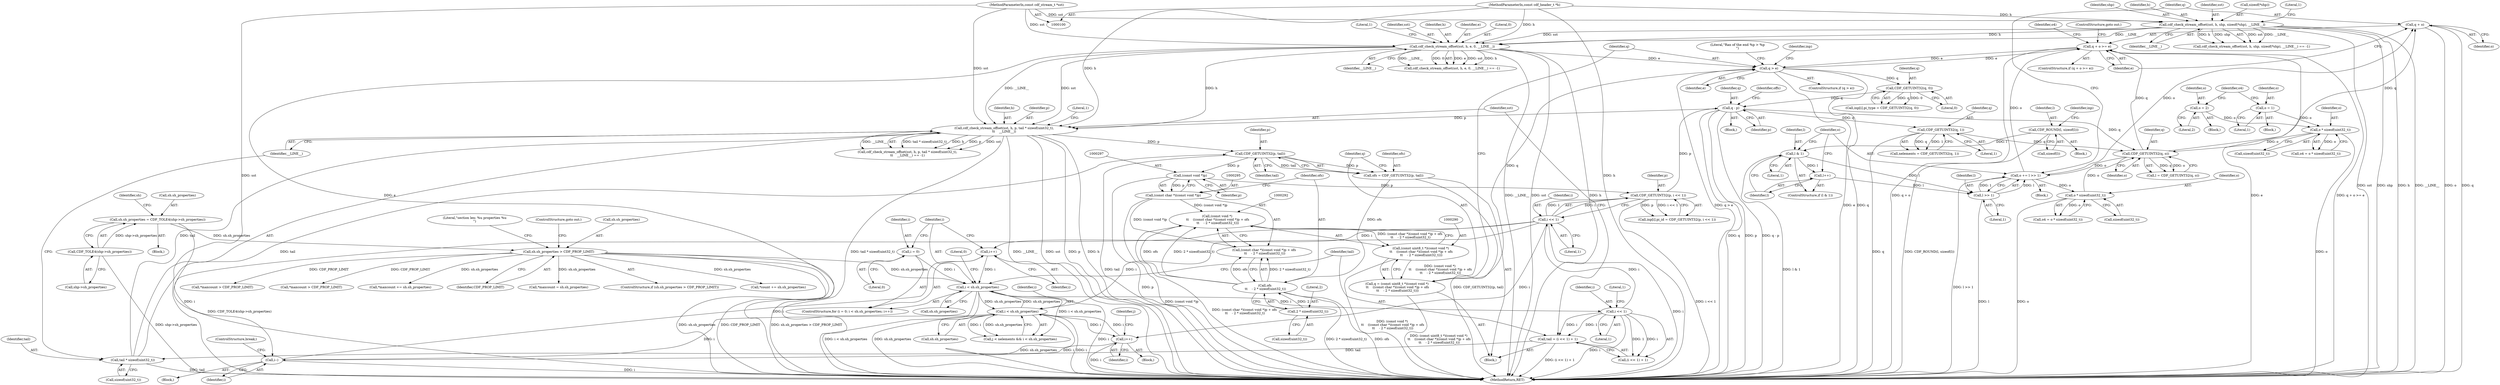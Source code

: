 digraph "0_file_93e063ee374b6a75729df9e7201fb511e47e259d@pointer" {
"1000794" [label="(Call,q + o)"];
"1000733" [label="(Call,CDF_GETUINT32(q, o))"];
"1000355" [label="(Call,q - p)"];
"1000334" [label="(Call,CDF_GETUINT32(q, 0))"];
"1000306" [label="(Call,q > e)"];
"1000287" [label="(Call,q = (const uint8_t *)(const void *)\n \t\t    ((const char *)(const void *)p + ofs\n \t\t    - 2 * sizeof(uint32_t)))"];
"1000289" [label="(Call,(const uint8_t *)(const void *)\n \t\t    ((const char *)(const void *)p + ofs\n \t\t    - 2 * sizeof(uint32_t)))"];
"1000291" [label="(Call,(const void *)\n \t\t    ((const char *)(const void *)p + ofs\n \t\t    - 2 * sizeof(uint32_t)))"];
"1000294" [label="(Call,(const char *)(const void *)p)"];
"1000296" [label="(Call,(const void *)p)"];
"1000284" [label="(Call,CDF_GETUINT32(p, tail))"];
"1000269" [label="(Call,cdf_check_stream_offset(sst, h, p, tail * sizeof(uint32_t),\n\t\t    __LINE__))"];
"1000238" [label="(Call,cdf_check_stream_offset(sst, h, e, 0, __LINE__))"];
"1000138" [label="(Call,cdf_check_stream_offset(sst, h, shp, sizeof(*shp), __LINE__))"];
"1000101" [label="(MethodParameterIn,const cdf_stream_t *sst)"];
"1000102" [label="(MethodParameterIn,const cdf_header_t *h)"];
"1000273" [label="(Call,tail * sizeof(uint32_t))"];
"1000260" [label="(Call,tail = (i << 1) + 1)"];
"1000263" [label="(Call,i << 1)"];
"1000251" [label="(Call,i < sh.sh_properties)"];
"1000256" [label="(Call,i++)"];
"1000325" [label="(Call,i << 1)"];
"1000805" [label="(Call,i--)"];
"1000719" [label="(Call,i < sh.sh_properties)"];
"1000727" [label="(Call,i++)"];
"1000248" [label="(Call,i = 0)"];
"1000177" [label="(Call,sh.sh_properties > CDF_PROP_LIMIT)"];
"1000168" [label="(Call,sh.sh_properties = CDF_TOLE4(shp->sh_properties))"];
"1000172" [label="(Call,CDF_TOLE4(shp->sh_properties))"];
"1000299" [label="(Call,ofs\n \t\t    - 2 * sizeof(uint32_t))"];
"1000282" [label="(Call,ofs = CDF_GETUINT32(p, tail))"];
"1000301" [label="(Call,2 * sizeof(uint32_t))"];
"1000793" [label="(Call,q + o >= e)"];
"1000787" [label="(Call,o += l >> 1)"];
"1000789" [label="(Call,l >> 1)"];
"1000782" [label="(Call,l & 1)"];
"1000770" [label="(Call,CDF_ROUND(l, sizeof(l)))"];
"1000785" [label="(Call,l++)"];
"1000323" [label="(Call,CDF_GETUINT32(p, i << 1))"];
"1000370" [label="(Call,CDF_GETUINT32(q, 1))"];
"1000801" [label="(Call,o * sizeof(uint32_t))"];
"1000394" [label="(Call,o * sizeof(uint32_t))"];
"1000389" [label="(Call,o = 1)"];
"1000381" [label="(Call,o = 2)"];
"1000177" [label="(Call,sh.sh_properties > CDF_PROP_LIMIT)"];
"1000797" [label="(Identifier,e)"];
"1000241" [label="(Identifier,e)"];
"1000243" [label="(Identifier,__LINE__)"];
"1000269" [label="(Call,cdf_check_stream_offset(sst, h, p, tail * sizeof(uint32_t),\n\t\t    __LINE__))"];
"1000355" [label="(Call,q - p)"];
"1000769" [label="(Block,)"];
"1000383" [label="(Literal,2)"];
"1000284" [label="(Call,CDF_GETUINT32(p, tail))"];
"1000101" [label="(MethodParameterIn,const cdf_stream_t *sst)"];
"1000256" [label="(Call,i++)"];
"1000728" [label="(Identifier,i)"];
"1000266" [label="(Literal,1)"];
"1000734" [label="(Identifier,q)"];
"1000147" [label="(Literal,1)"];
"1000249" [label="(Identifier,i)"];
"1000262" [label="(Call,(i << 1) + 1)"];
"1000283" [label="(Identifier,ofs)"];
"1000178" [label="(Call,sh.sh_properties)"];
"1000794" [label="(Call,q + o)"];
"1000787" [label="(Call,o += l >> 1)"];
"1000289" [label="(Call,(const uint8_t *)(const void *)\n \t\t    ((const char *)(const void *)p + ofs\n \t\t    - 2 * sizeof(uint32_t)))"];
"1000137" [label="(Call,cdf_check_stream_offset(sst, h, shp, sizeof(*shp), __LINE__) == -1)"];
"1000771" [label="(Identifier,l)"];
"1000370" [label="(Call,CDF_GETUINT32(q, 1))"];
"1000305" [label="(ControlStructure,if (q > e))"];
"1000777" [label="(Identifier,inp)"];
"1000317" [label="(Call,inp[i].pi_id = CDF_GETUINT32(p, i << 1))"];
"1000356" [label="(Identifier,q)"];
"1000800" [label="(Identifier,o4)"];
"1000257" [label="(Identifier,i)"];
"1000371" [label="(Identifier,q)"];
"1000271" [label="(Identifier,h)"];
"1000381" [label="(Call,o = 2)"];
"1000328" [label="(Call,inp[i].pi_type = CDF_GETUINT32(q, 0))"];
"1000275" [label="(Call,sizeof(uint32_t))"];
"1000394" [label="(Call,o * sizeof(uint32_t))"];
"1000242" [label="(Literal,0)"];
"1000323" [label="(Call,CDF_GETUINT32(p, i << 1))"];
"1000176" [label="(ControlStructure,if (sh.sh_properties > CDF_PROP_LIMIT))"];
"1000230" [label="(Call,*count += sh.sh_properties)"];
"1000871" [label="(MethodReturn,RET)"];
"1000245" [label="(Literal,1)"];
"1000179" [label="(Identifier,sh)"];
"1000393" [label="(Identifier,o4)"];
"1000303" [label="(Call,sizeof(uint32_t))"];
"1000173" [label="(Call,shp->sh_properties)"];
"1000325" [label="(Call,i << 1)"];
"1000107" [label="(Block,)"];
"1000419" [label="(Block,)"];
"1000790" [label="(Identifier,l)"];
"1000805" [label="(Call,i--)"];
"1000203" [label="(Call,*maxcount += sh.sh_properties)"];
"1000335" [label="(Identifier,q)"];
"1000287" [label="(Call,q = (const uint8_t *)(const void *)\n \t\t    ((const char *)(const void *)p + ofs\n \t\t    - 2 * sizeof(uint32_t)))"];
"1000264" [label="(Identifier,i)"];
"1000334" [label="(Call,CDF_GETUINT32(q, 0))"];
"1000788" [label="(Identifier,o)"];
"1000261" [label="(Identifier,tail)"];
"1000358" [label="(Identifier,offs)"];
"1000138" [label="(Call,cdf_check_stream_offset(sst, h, shp, sizeof(*shp), __LINE__))"];
"1000302" [label="(Literal,2)"];
"1000770" [label="(Call,CDF_ROUND(l, sizeof(l)))"];
"1000308" [label="(Identifier,e)"];
"1000102" [label="(MethodParameterIn,const cdf_header_t *h)"];
"1000784" [label="(Literal,1)"];
"1000285" [label="(Identifier,p)"];
"1000727" [label="(Call,i++)"];
"1000247" [label="(ControlStructure,for (i = 0; i < sh.sh_properties; i++))"];
"1000724" [label="(Block,)"];
"1000291" [label="(Call,(const void *)\n \t\t    ((const char *)(const void *)p + ofs\n \t\t    - 2 * sizeof(uint32_t)))"];
"1000238" [label="(Call,cdf_check_stream_offset(sst, h, e, 0, __LINE__))"];
"1000367" [label="(Block,)"];
"1000277" [label="(Identifier,__LINE__)"];
"1000141" [label="(Identifier,shp)"];
"1000250" [label="(Literal,0)"];
"1000793" [label="(Call,q + o >= e)"];
"1000172" [label="(Call,CDF_TOLE4(shp->sh_properties))"];
"1000268" [label="(Call,cdf_check_stream_offset(sst, h, p, tail * sizeof(uint32_t),\n\t\t    __LINE__) == -1)"];
"1000786" [label="(Identifier,l)"];
"1000140" [label="(Identifier,h)"];
"1000301" [label="(Call,2 * sizeof(uint32_t))"];
"1000392" [label="(Call,o4 = o * sizeof(uint32_t))"];
"1000260" [label="(Call,tail = (i << 1) + 1)"];
"1000273" [label="(Call,tail * sizeof(uint32_t))"];
"1000863" [label="(Literal,0)"];
"1000389" [label="(Call,o = 1)"];
"1000288" [label="(Identifier,q)"];
"1000139" [label="(Identifier,sst)"];
"1000782" [label="(Call,l & 1)"];
"1000395" [label="(Identifier,o)"];
"1000251" [label="(Call,i < sh.sh_properties)"];
"1000307" [label="(Identifier,q)"];
"1000324" [label="(Identifier,p)"];
"1000270" [label="(Identifier,sst)"];
"1000781" [label="(ControlStructure,if (l & 1))"];
"1000680" [label="(Call,*maxcount > CDF_PROP_LIMIT)"];
"1000385" [label="(Block,)"];
"1000198" [label="(Call,*maxcount > CDF_PROP_LIMIT)"];
"1000731" [label="(Call,l = CDF_GETUINT32(q, o))"];
"1000306" [label="(Call,q > e)"];
"1000721" [label="(Call,sh.sh_properties)"];
"1000803" [label="(Call,sizeof(uint32_t))"];
"1000785" [label="(Call,l++)"];
"1000802" [label="(Identifier,o)"];
"1000326" [label="(Identifier,i)"];
"1000719" [label="(Call,i < sh.sh_properties)"];
"1000368" [label="(Call,nelements = CDF_GETUINT32(q, 1))"];
"1000801" [label="(Call,o * sizeof(uint32_t))"];
"1000717" [label="(Identifier,j)"];
"1000391" [label="(Literal,1)"];
"1000789" [label="(Call,l >> 1)"];
"1000185" [label="(Literal,\"section len: %u properties %u\n\")"];
"1000265" [label="(Literal,1)"];
"1000733" [label="(Call,CDF_GETUINT32(q, o))"];
"1000239" [label="(Identifier,sst)"];
"1000807" [label="(ControlStructure,break;)"];
"1000382" [label="(Identifier,o)"];
"1000168" [label="(Call,sh.sh_properties = CDF_TOLE4(shp->sh_properties))"];
"1000390" [label="(Identifier,o)"];
"1000182" [label="(ControlStructure,goto out;)"];
"1000272" [label="(Identifier,p)"];
"1000298" [label="(Identifier,p)"];
"1000258" [label="(Block,)"];
"1000300" [label="(Identifier,ofs)"];
"1000729" [label="(Block,)"];
"1000772" [label="(Call,sizeof(l))"];
"1000357" [label="(Identifier,p)"];
"1000715" [label="(Call,j < nelements && i < sh.sh_properties)"];
"1000299" [label="(Call,ofs\n \t\t    - 2 * sizeof(uint32_t))"];
"1000237" [label="(Call,cdf_check_stream_offset(sst, h, e, 0, __LINE__) == -1)"];
"1000169" [label="(Call,sh.sh_properties)"];
"1000296" [label="(Call,(const void *)p)"];
"1000798" [label="(ControlStructure,goto out;)"];
"1000263" [label="(Call,i << 1)"];
"1000274" [label="(Identifier,tail)"];
"1000293" [label="(Call,(const char *)(const void *)p + ofs\n \t\t    - 2 * sizeof(uint32_t))"];
"1000327" [label="(Literal,1)"];
"1000735" [label="(Identifier,o)"];
"1000248" [label="(Call,i = 0)"];
"1000336" [label="(Literal,0)"];
"1000286" [label="(Identifier,tail)"];
"1000795" [label="(Identifier,q)"];
"1000252" [label="(Identifier,i)"];
"1000279" [label="(Literal,1)"];
"1000354" [label="(Block,)"];
"1000796" [label="(Identifier,o)"];
"1000294" [label="(Call,(const char *)(const void *)p)"];
"1000181" [label="(Identifier,CDF_PROP_LIMIT)"];
"1000792" [label="(ControlStructure,if (q + o >= e))"];
"1000253" [label="(Call,sh.sh_properties)"];
"1000372" [label="(Literal,1)"];
"1000799" [label="(Call,o4 = o * sizeof(uint32_t))"];
"1000240" [label="(Identifier,h)"];
"1000396" [label="(Call,sizeof(uint32_t))"];
"1000312" [label="(Literal,\"Ran of the end %p > %p\n\")"];
"1000142" [label="(Call,sizeof(*shp))"];
"1000282" [label="(Call,ofs = CDF_GETUINT32(p, tail))"];
"1000791" [label="(Literal,1)"];
"1000783" [label="(Identifier,l)"];
"1000806" [label="(Identifier,i)"];
"1000320" [label="(Identifier,inp)"];
"1000720" [label="(Identifier,i)"];
"1000211" [label="(Call,*maxcount = sh.sh_properties)"];
"1000145" [label="(Identifier,__LINE__)"];
"1000794" -> "1000793"  [label="AST: "];
"1000794" -> "1000796"  [label="CFG: "];
"1000795" -> "1000794"  [label="AST: "];
"1000796" -> "1000794"  [label="AST: "];
"1000797" -> "1000794"  [label="CFG: "];
"1000794" -> "1000871"  [label="DDG: o"];
"1000794" -> "1000871"  [label="DDG: q"];
"1000733" -> "1000794"  [label="DDG: q"];
"1000787" -> "1000794"  [label="DDG: o"];
"1000733" -> "1000731"  [label="AST: "];
"1000733" -> "1000735"  [label="CFG: "];
"1000734" -> "1000733"  [label="AST: "];
"1000735" -> "1000733"  [label="AST: "];
"1000731" -> "1000733"  [label="CFG: "];
"1000733" -> "1000731"  [label="DDG: q"];
"1000733" -> "1000731"  [label="DDG: o"];
"1000355" -> "1000733"  [label="DDG: q"];
"1000370" -> "1000733"  [label="DDG: q"];
"1000801" -> "1000733"  [label="DDG: o"];
"1000394" -> "1000733"  [label="DDG: o"];
"1000733" -> "1000787"  [label="DDG: o"];
"1000733" -> "1000793"  [label="DDG: q"];
"1000355" -> "1000354"  [label="AST: "];
"1000355" -> "1000357"  [label="CFG: "];
"1000356" -> "1000355"  [label="AST: "];
"1000357" -> "1000355"  [label="AST: "];
"1000358" -> "1000355"  [label="CFG: "];
"1000355" -> "1000871"  [label="DDG: q"];
"1000355" -> "1000871"  [label="DDG: p"];
"1000355" -> "1000871"  [label="DDG: q - p"];
"1000355" -> "1000269"  [label="DDG: p"];
"1000334" -> "1000355"  [label="DDG: q"];
"1000323" -> "1000355"  [label="DDG: p"];
"1000355" -> "1000370"  [label="DDG: q"];
"1000334" -> "1000328"  [label="AST: "];
"1000334" -> "1000336"  [label="CFG: "];
"1000335" -> "1000334"  [label="AST: "];
"1000336" -> "1000334"  [label="AST: "];
"1000328" -> "1000334"  [label="CFG: "];
"1000334" -> "1000328"  [label="DDG: q"];
"1000334" -> "1000328"  [label="DDG: 0"];
"1000306" -> "1000334"  [label="DDG: q"];
"1000306" -> "1000305"  [label="AST: "];
"1000306" -> "1000308"  [label="CFG: "];
"1000307" -> "1000306"  [label="AST: "];
"1000308" -> "1000306"  [label="AST: "];
"1000312" -> "1000306"  [label="CFG: "];
"1000320" -> "1000306"  [label="CFG: "];
"1000306" -> "1000871"  [label="DDG: q"];
"1000306" -> "1000871"  [label="DDG: q > e"];
"1000306" -> "1000871"  [label="DDG: e"];
"1000287" -> "1000306"  [label="DDG: q"];
"1000793" -> "1000306"  [label="DDG: e"];
"1000238" -> "1000306"  [label="DDG: e"];
"1000306" -> "1000793"  [label="DDG: e"];
"1000287" -> "1000258"  [label="AST: "];
"1000287" -> "1000289"  [label="CFG: "];
"1000288" -> "1000287"  [label="AST: "];
"1000289" -> "1000287"  [label="AST: "];
"1000307" -> "1000287"  [label="CFG: "];
"1000287" -> "1000871"  [label="DDG: (const uint8_t *)(const void *)\n \t\t    ((const char *)(const void *)p + ofs\n \t\t    - 2 * sizeof(uint32_t))"];
"1000289" -> "1000287"  [label="DDG: (const void *)\n \t\t    ((const char *)(const void *)p + ofs\n \t\t    - 2 * sizeof(uint32_t))"];
"1000289" -> "1000291"  [label="CFG: "];
"1000290" -> "1000289"  [label="AST: "];
"1000291" -> "1000289"  [label="AST: "];
"1000289" -> "1000871"  [label="DDG: (const void *)\n \t\t    ((const char *)(const void *)p + ofs\n \t\t    - 2 * sizeof(uint32_t))"];
"1000291" -> "1000289"  [label="DDG: (const char *)(const void *)p + ofs\n \t\t    - 2 * sizeof(uint32_t)"];
"1000291" -> "1000293"  [label="CFG: "];
"1000292" -> "1000291"  [label="AST: "];
"1000293" -> "1000291"  [label="AST: "];
"1000291" -> "1000871"  [label="DDG: (const char *)(const void *)p + ofs\n \t\t    - 2 * sizeof(uint32_t)"];
"1000294" -> "1000291"  [label="DDG: (const void *)p"];
"1000299" -> "1000291"  [label="DDG: ofs"];
"1000299" -> "1000291"  [label="DDG: 2 * sizeof(uint32_t)"];
"1000294" -> "1000293"  [label="AST: "];
"1000294" -> "1000296"  [label="CFG: "];
"1000295" -> "1000294"  [label="AST: "];
"1000296" -> "1000294"  [label="AST: "];
"1000300" -> "1000294"  [label="CFG: "];
"1000294" -> "1000871"  [label="DDG: (const void *)p"];
"1000294" -> "1000293"  [label="DDG: (const void *)p"];
"1000296" -> "1000294"  [label="DDG: p"];
"1000296" -> "1000298"  [label="CFG: "];
"1000297" -> "1000296"  [label="AST: "];
"1000298" -> "1000296"  [label="AST: "];
"1000296" -> "1000871"  [label="DDG: p"];
"1000284" -> "1000296"  [label="DDG: p"];
"1000296" -> "1000323"  [label="DDG: p"];
"1000284" -> "1000282"  [label="AST: "];
"1000284" -> "1000286"  [label="CFG: "];
"1000285" -> "1000284"  [label="AST: "];
"1000286" -> "1000284"  [label="AST: "];
"1000282" -> "1000284"  [label="CFG: "];
"1000284" -> "1000871"  [label="DDG: tail"];
"1000284" -> "1000282"  [label="DDG: p"];
"1000284" -> "1000282"  [label="DDG: tail"];
"1000269" -> "1000284"  [label="DDG: p"];
"1000273" -> "1000284"  [label="DDG: tail"];
"1000269" -> "1000268"  [label="AST: "];
"1000269" -> "1000277"  [label="CFG: "];
"1000270" -> "1000269"  [label="AST: "];
"1000271" -> "1000269"  [label="AST: "];
"1000272" -> "1000269"  [label="AST: "];
"1000273" -> "1000269"  [label="AST: "];
"1000277" -> "1000269"  [label="AST: "];
"1000279" -> "1000269"  [label="CFG: "];
"1000269" -> "1000871"  [label="DDG: tail * sizeof(uint32_t)"];
"1000269" -> "1000871"  [label="DDG: __LINE__"];
"1000269" -> "1000871"  [label="DDG: sst"];
"1000269" -> "1000871"  [label="DDG: p"];
"1000269" -> "1000871"  [label="DDG: h"];
"1000269" -> "1000268"  [label="DDG: tail * sizeof(uint32_t)"];
"1000269" -> "1000268"  [label="DDG: h"];
"1000269" -> "1000268"  [label="DDG: p"];
"1000269" -> "1000268"  [label="DDG: sst"];
"1000269" -> "1000268"  [label="DDG: __LINE__"];
"1000238" -> "1000269"  [label="DDG: sst"];
"1000238" -> "1000269"  [label="DDG: h"];
"1000238" -> "1000269"  [label="DDG: __LINE__"];
"1000101" -> "1000269"  [label="DDG: sst"];
"1000102" -> "1000269"  [label="DDG: h"];
"1000273" -> "1000269"  [label="DDG: tail"];
"1000238" -> "1000237"  [label="AST: "];
"1000238" -> "1000243"  [label="CFG: "];
"1000239" -> "1000238"  [label="AST: "];
"1000240" -> "1000238"  [label="AST: "];
"1000241" -> "1000238"  [label="AST: "];
"1000242" -> "1000238"  [label="AST: "];
"1000243" -> "1000238"  [label="AST: "];
"1000245" -> "1000238"  [label="CFG: "];
"1000238" -> "1000871"  [label="DDG: sst"];
"1000238" -> "1000871"  [label="DDG: h"];
"1000238" -> "1000871"  [label="DDG: e"];
"1000238" -> "1000871"  [label="DDG: __LINE__"];
"1000238" -> "1000237"  [label="DDG: e"];
"1000238" -> "1000237"  [label="DDG: sst"];
"1000238" -> "1000237"  [label="DDG: h"];
"1000238" -> "1000237"  [label="DDG: __LINE__"];
"1000238" -> "1000237"  [label="DDG: 0"];
"1000138" -> "1000238"  [label="DDG: sst"];
"1000138" -> "1000238"  [label="DDG: h"];
"1000138" -> "1000238"  [label="DDG: __LINE__"];
"1000101" -> "1000238"  [label="DDG: sst"];
"1000102" -> "1000238"  [label="DDG: h"];
"1000138" -> "1000137"  [label="AST: "];
"1000138" -> "1000145"  [label="CFG: "];
"1000139" -> "1000138"  [label="AST: "];
"1000140" -> "1000138"  [label="AST: "];
"1000141" -> "1000138"  [label="AST: "];
"1000142" -> "1000138"  [label="AST: "];
"1000145" -> "1000138"  [label="AST: "];
"1000147" -> "1000138"  [label="CFG: "];
"1000138" -> "1000871"  [label="DDG: sst"];
"1000138" -> "1000871"  [label="DDG: shp"];
"1000138" -> "1000871"  [label="DDG: h"];
"1000138" -> "1000871"  [label="DDG: __LINE__"];
"1000138" -> "1000137"  [label="DDG: sst"];
"1000138" -> "1000137"  [label="DDG: __LINE__"];
"1000138" -> "1000137"  [label="DDG: h"];
"1000138" -> "1000137"  [label="DDG: shp"];
"1000101" -> "1000138"  [label="DDG: sst"];
"1000102" -> "1000138"  [label="DDG: h"];
"1000101" -> "1000100"  [label="AST: "];
"1000101" -> "1000871"  [label="DDG: sst"];
"1000102" -> "1000100"  [label="AST: "];
"1000102" -> "1000871"  [label="DDG: h"];
"1000273" -> "1000275"  [label="CFG: "];
"1000274" -> "1000273"  [label="AST: "];
"1000275" -> "1000273"  [label="AST: "];
"1000277" -> "1000273"  [label="CFG: "];
"1000273" -> "1000871"  [label="DDG: tail"];
"1000260" -> "1000273"  [label="DDG: tail"];
"1000260" -> "1000258"  [label="AST: "];
"1000260" -> "1000262"  [label="CFG: "];
"1000261" -> "1000260"  [label="AST: "];
"1000262" -> "1000260"  [label="AST: "];
"1000270" -> "1000260"  [label="CFG: "];
"1000260" -> "1000871"  [label="DDG: (i << 1) + 1"];
"1000263" -> "1000260"  [label="DDG: i"];
"1000263" -> "1000260"  [label="DDG: 1"];
"1000263" -> "1000262"  [label="AST: "];
"1000263" -> "1000265"  [label="CFG: "];
"1000264" -> "1000263"  [label="AST: "];
"1000265" -> "1000263"  [label="AST: "];
"1000266" -> "1000263"  [label="CFG: "];
"1000263" -> "1000871"  [label="DDG: i"];
"1000263" -> "1000262"  [label="DDG: i"];
"1000263" -> "1000262"  [label="DDG: 1"];
"1000251" -> "1000263"  [label="DDG: i"];
"1000263" -> "1000325"  [label="DDG: i"];
"1000251" -> "1000247"  [label="AST: "];
"1000251" -> "1000253"  [label="CFG: "];
"1000252" -> "1000251"  [label="AST: "];
"1000253" -> "1000251"  [label="AST: "];
"1000261" -> "1000251"  [label="CFG: "];
"1000863" -> "1000251"  [label="CFG: "];
"1000251" -> "1000871"  [label="DDG: i < sh.sh_properties"];
"1000251" -> "1000871"  [label="DDG: sh.sh_properties"];
"1000251" -> "1000871"  [label="DDG: i"];
"1000256" -> "1000251"  [label="DDG: i"];
"1000248" -> "1000251"  [label="DDG: i"];
"1000719" -> "1000251"  [label="DDG: sh.sh_properties"];
"1000177" -> "1000251"  [label="DDG: sh.sh_properties"];
"1000251" -> "1000715"  [label="DDG: i < sh.sh_properties"];
"1000251" -> "1000719"  [label="DDG: sh.sh_properties"];
"1000256" -> "1000247"  [label="AST: "];
"1000256" -> "1000257"  [label="CFG: "];
"1000257" -> "1000256"  [label="AST: "];
"1000252" -> "1000256"  [label="CFG: "];
"1000325" -> "1000256"  [label="DDG: i"];
"1000805" -> "1000256"  [label="DDG: i"];
"1000325" -> "1000323"  [label="AST: "];
"1000325" -> "1000327"  [label="CFG: "];
"1000326" -> "1000325"  [label="AST: "];
"1000327" -> "1000325"  [label="AST: "];
"1000323" -> "1000325"  [label="CFG: "];
"1000325" -> "1000871"  [label="DDG: i"];
"1000325" -> "1000323"  [label="DDG: i"];
"1000325" -> "1000323"  [label="DDG: 1"];
"1000325" -> "1000719"  [label="DDG: i"];
"1000325" -> "1000727"  [label="DDG: i"];
"1000325" -> "1000805"  [label="DDG: i"];
"1000805" -> "1000419"  [label="AST: "];
"1000805" -> "1000806"  [label="CFG: "];
"1000806" -> "1000805"  [label="AST: "];
"1000807" -> "1000805"  [label="CFG: "];
"1000805" -> "1000871"  [label="DDG: i"];
"1000719" -> "1000805"  [label="DDG: i"];
"1000727" -> "1000805"  [label="DDG: i"];
"1000719" -> "1000715"  [label="AST: "];
"1000719" -> "1000721"  [label="CFG: "];
"1000720" -> "1000719"  [label="AST: "];
"1000721" -> "1000719"  [label="AST: "];
"1000715" -> "1000719"  [label="CFG: "];
"1000719" -> "1000871"  [label="DDG: sh.sh_properties"];
"1000719" -> "1000871"  [label="DDG: i"];
"1000719" -> "1000715"  [label="DDG: i"];
"1000719" -> "1000715"  [label="DDG: sh.sh_properties"];
"1000727" -> "1000719"  [label="DDG: i"];
"1000719" -> "1000727"  [label="DDG: i"];
"1000727" -> "1000724"  [label="AST: "];
"1000727" -> "1000728"  [label="CFG: "];
"1000728" -> "1000727"  [label="AST: "];
"1000717" -> "1000727"  [label="CFG: "];
"1000727" -> "1000871"  [label="DDG: i"];
"1000248" -> "1000247"  [label="AST: "];
"1000248" -> "1000250"  [label="CFG: "];
"1000249" -> "1000248"  [label="AST: "];
"1000250" -> "1000248"  [label="AST: "];
"1000252" -> "1000248"  [label="CFG: "];
"1000177" -> "1000176"  [label="AST: "];
"1000177" -> "1000181"  [label="CFG: "];
"1000178" -> "1000177"  [label="AST: "];
"1000181" -> "1000177"  [label="AST: "];
"1000182" -> "1000177"  [label="CFG: "];
"1000185" -> "1000177"  [label="CFG: "];
"1000177" -> "1000871"  [label="DDG: sh.sh_properties"];
"1000177" -> "1000871"  [label="DDG: CDF_PROP_LIMIT"];
"1000177" -> "1000871"  [label="DDG: sh.sh_properties > CDF_PROP_LIMIT"];
"1000168" -> "1000177"  [label="DDG: sh.sh_properties"];
"1000177" -> "1000198"  [label="DDG: CDF_PROP_LIMIT"];
"1000177" -> "1000203"  [label="DDG: sh.sh_properties"];
"1000177" -> "1000211"  [label="DDG: sh.sh_properties"];
"1000177" -> "1000230"  [label="DDG: sh.sh_properties"];
"1000177" -> "1000680"  [label="DDG: CDF_PROP_LIMIT"];
"1000168" -> "1000107"  [label="AST: "];
"1000168" -> "1000172"  [label="CFG: "];
"1000169" -> "1000168"  [label="AST: "];
"1000172" -> "1000168"  [label="AST: "];
"1000179" -> "1000168"  [label="CFG: "];
"1000168" -> "1000871"  [label="DDG: CDF_TOLE4(shp->sh_properties)"];
"1000172" -> "1000168"  [label="DDG: shp->sh_properties"];
"1000172" -> "1000173"  [label="CFG: "];
"1000173" -> "1000172"  [label="AST: "];
"1000172" -> "1000871"  [label="DDG: shp->sh_properties"];
"1000299" -> "1000293"  [label="AST: "];
"1000299" -> "1000301"  [label="CFG: "];
"1000300" -> "1000299"  [label="AST: "];
"1000301" -> "1000299"  [label="AST: "];
"1000293" -> "1000299"  [label="CFG: "];
"1000299" -> "1000871"  [label="DDG: 2 * sizeof(uint32_t)"];
"1000299" -> "1000871"  [label="DDG: ofs"];
"1000299" -> "1000293"  [label="DDG: ofs"];
"1000299" -> "1000293"  [label="DDG: 2 * sizeof(uint32_t)"];
"1000282" -> "1000299"  [label="DDG: ofs"];
"1000301" -> "1000299"  [label="DDG: 2"];
"1000282" -> "1000258"  [label="AST: "];
"1000283" -> "1000282"  [label="AST: "];
"1000288" -> "1000282"  [label="CFG: "];
"1000282" -> "1000871"  [label="DDG: CDF_GETUINT32(p, tail)"];
"1000301" -> "1000303"  [label="CFG: "];
"1000302" -> "1000301"  [label="AST: "];
"1000303" -> "1000301"  [label="AST: "];
"1000793" -> "1000792"  [label="AST: "];
"1000793" -> "1000797"  [label="CFG: "];
"1000797" -> "1000793"  [label="AST: "];
"1000798" -> "1000793"  [label="CFG: "];
"1000800" -> "1000793"  [label="CFG: "];
"1000793" -> "1000871"  [label="DDG: q + o >= e"];
"1000793" -> "1000871"  [label="DDG: q + o"];
"1000793" -> "1000871"  [label="DDG: e"];
"1000787" -> "1000793"  [label="DDG: o"];
"1000787" -> "1000729"  [label="AST: "];
"1000787" -> "1000789"  [label="CFG: "];
"1000788" -> "1000787"  [label="AST: "];
"1000789" -> "1000787"  [label="AST: "];
"1000795" -> "1000787"  [label="CFG: "];
"1000787" -> "1000871"  [label="DDG: l >> 1"];
"1000789" -> "1000787"  [label="DDG: l"];
"1000789" -> "1000787"  [label="DDG: 1"];
"1000787" -> "1000801"  [label="DDG: o"];
"1000789" -> "1000791"  [label="CFG: "];
"1000790" -> "1000789"  [label="AST: "];
"1000791" -> "1000789"  [label="AST: "];
"1000789" -> "1000871"  [label="DDG: l"];
"1000782" -> "1000789"  [label="DDG: l"];
"1000785" -> "1000789"  [label="DDG: l"];
"1000782" -> "1000781"  [label="AST: "];
"1000782" -> "1000784"  [label="CFG: "];
"1000783" -> "1000782"  [label="AST: "];
"1000784" -> "1000782"  [label="AST: "];
"1000786" -> "1000782"  [label="CFG: "];
"1000788" -> "1000782"  [label="CFG: "];
"1000782" -> "1000871"  [label="DDG: l & 1"];
"1000770" -> "1000782"  [label="DDG: l"];
"1000782" -> "1000785"  [label="DDG: l"];
"1000770" -> "1000769"  [label="AST: "];
"1000770" -> "1000772"  [label="CFG: "];
"1000771" -> "1000770"  [label="AST: "];
"1000772" -> "1000770"  [label="AST: "];
"1000777" -> "1000770"  [label="CFG: "];
"1000770" -> "1000871"  [label="DDG: CDF_ROUND(l, sizeof(l))"];
"1000785" -> "1000781"  [label="AST: "];
"1000785" -> "1000786"  [label="CFG: "];
"1000786" -> "1000785"  [label="AST: "];
"1000788" -> "1000785"  [label="CFG: "];
"1000323" -> "1000317"  [label="AST: "];
"1000324" -> "1000323"  [label="AST: "];
"1000317" -> "1000323"  [label="CFG: "];
"1000323" -> "1000871"  [label="DDG: i << 1"];
"1000323" -> "1000317"  [label="DDG: p"];
"1000323" -> "1000317"  [label="DDG: i << 1"];
"1000370" -> "1000368"  [label="AST: "];
"1000370" -> "1000372"  [label="CFG: "];
"1000371" -> "1000370"  [label="AST: "];
"1000372" -> "1000370"  [label="AST: "];
"1000368" -> "1000370"  [label="CFG: "];
"1000370" -> "1000871"  [label="DDG: q"];
"1000370" -> "1000368"  [label="DDG: q"];
"1000370" -> "1000368"  [label="DDG: 1"];
"1000801" -> "1000799"  [label="AST: "];
"1000801" -> "1000803"  [label="CFG: "];
"1000802" -> "1000801"  [label="AST: "];
"1000803" -> "1000801"  [label="AST: "];
"1000799" -> "1000801"  [label="CFG: "];
"1000801" -> "1000871"  [label="DDG: o"];
"1000801" -> "1000799"  [label="DDG: o"];
"1000394" -> "1000392"  [label="AST: "];
"1000394" -> "1000396"  [label="CFG: "];
"1000395" -> "1000394"  [label="AST: "];
"1000396" -> "1000394"  [label="AST: "];
"1000392" -> "1000394"  [label="CFG: "];
"1000394" -> "1000871"  [label="DDG: o"];
"1000394" -> "1000392"  [label="DDG: o"];
"1000389" -> "1000394"  [label="DDG: o"];
"1000381" -> "1000394"  [label="DDG: o"];
"1000389" -> "1000385"  [label="AST: "];
"1000389" -> "1000391"  [label="CFG: "];
"1000390" -> "1000389"  [label="AST: "];
"1000391" -> "1000389"  [label="AST: "];
"1000393" -> "1000389"  [label="CFG: "];
"1000381" -> "1000367"  [label="AST: "];
"1000381" -> "1000383"  [label="CFG: "];
"1000382" -> "1000381"  [label="AST: "];
"1000383" -> "1000381"  [label="AST: "];
"1000393" -> "1000381"  [label="CFG: "];
}
